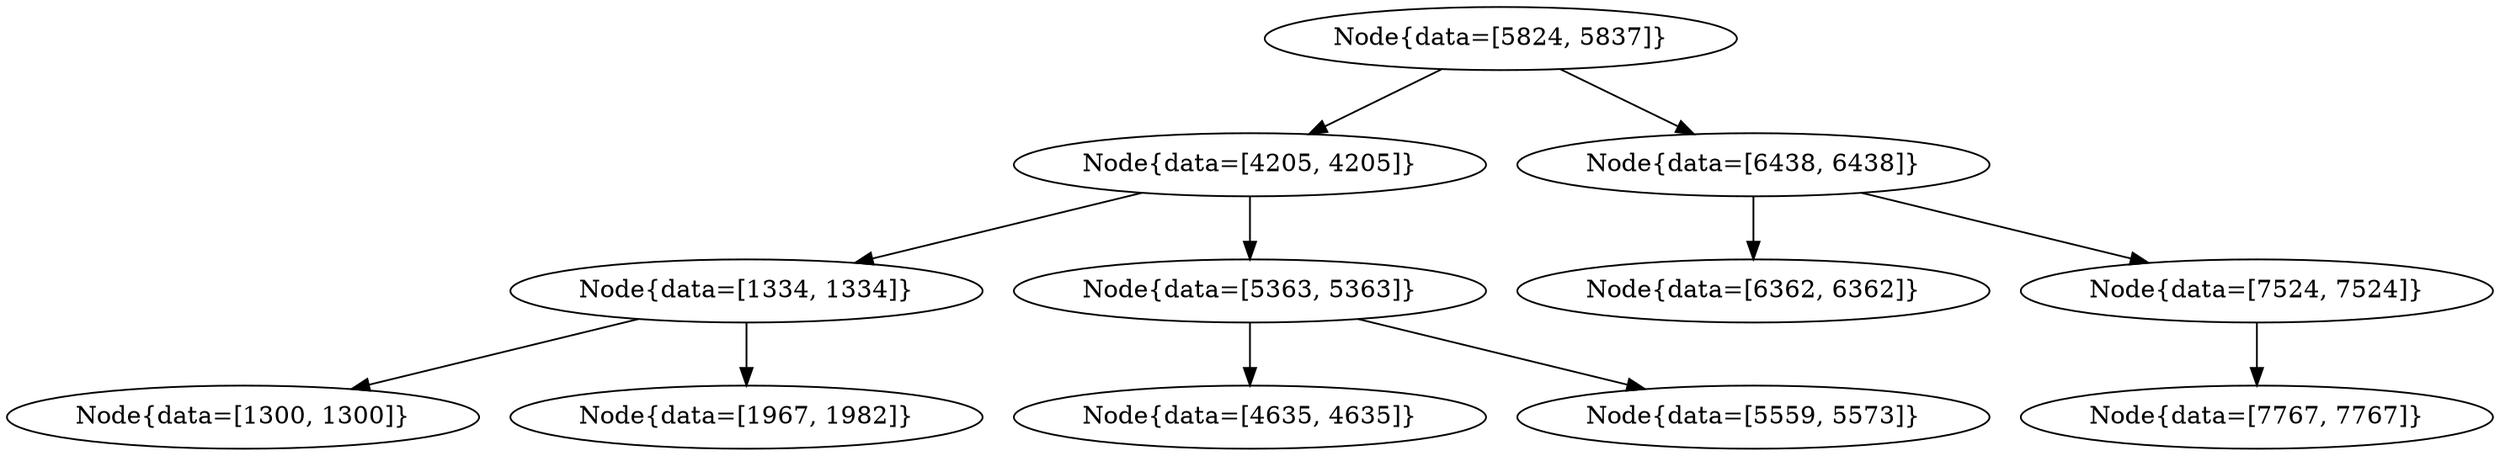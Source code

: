 digraph G{
1194710757 [label="Node{data=[5824, 5837]}"]
1194710757 -> 2043889470
2043889470 [label="Node{data=[4205, 4205]}"]
2043889470 -> 1303187181
1303187181 [label="Node{data=[1334, 1334]}"]
1303187181 -> 2142052682
2142052682 [label="Node{data=[1300, 1300]}"]
1303187181 -> 373703332
373703332 [label="Node{data=[1967, 1982]}"]
2043889470 -> 1976503781
1976503781 [label="Node{data=[5363, 5363]}"]
1976503781 -> 1353756631
1353756631 [label="Node{data=[4635, 4635]}"]
1976503781 -> 1182888954
1182888954 [label="Node{data=[5559, 5573]}"]
1194710757 -> 1651923692
1651923692 [label="Node{data=[6438, 6438]}"]
1651923692 -> 1868288866
1868288866 [label="Node{data=[6362, 6362]}"]
1651923692 -> 977278793
977278793 [label="Node{data=[7524, 7524]}"]
977278793 -> 2006166872
2006166872 [label="Node{data=[7767, 7767]}"]
}